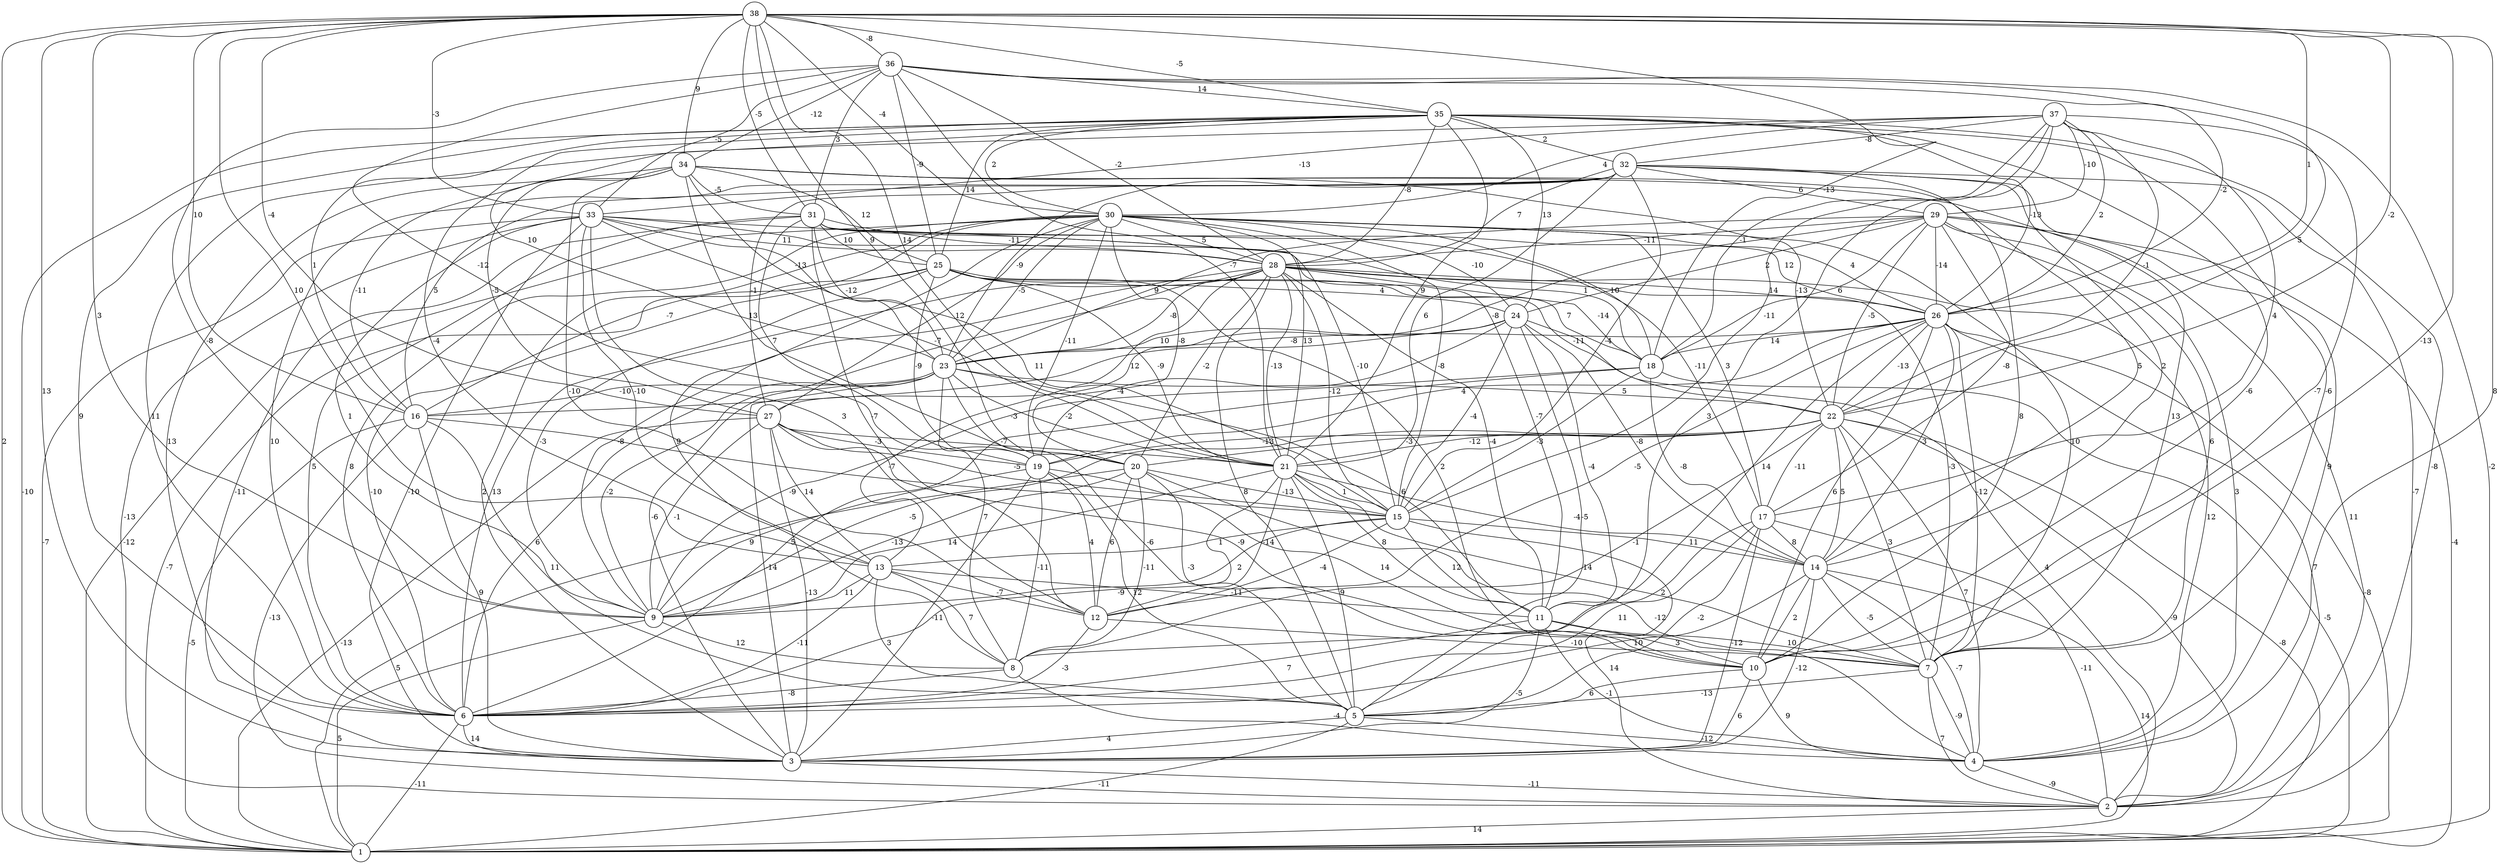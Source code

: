 graph { 
	 fontname="Helvetica,Arial,sans-serif" 
	 node [shape = circle]; 
	 38 -- 1 [label = "2"];
	 38 -- 3 [label = "13"];
	 38 -- 4 [label = "8"];
	 38 -- 9 [label = "3"];
	 38 -- 10 [label = "-13"];
	 38 -- 13 [label = "10"];
	 38 -- 16 [label = "10"];
	 38 -- 18 [label = "-13"];
	 38 -- 20 [label = "9"];
	 38 -- 21 [label = "14"];
	 38 -- 22 [label = "-2"];
	 38 -- 26 [label = "1"];
	 38 -- 27 [label = "-4"];
	 38 -- 30 [label = "-4"];
	 38 -- 31 [label = "-5"];
	 38 -- 33 [label = "-3"];
	 38 -- 34 [label = "9"];
	 38 -- 35 [label = "-5"];
	 38 -- 36 [label = "-8"];
	 37 -- 5 [label = "3"];
	 37 -- 6 [label = "11"];
	 37 -- 10 [label = "-7"];
	 37 -- 15 [label = "-11"];
	 37 -- 17 [label = "4"];
	 37 -- 18 [label = "-1"];
	 37 -- 22 [label = "-1"];
	 37 -- 26 [label = "2"];
	 37 -- 29 [label = "-10"];
	 37 -- 30 [label = "4"];
	 37 -- 32 [label = "-8"];
	 37 -- 33 [label = "-13"];
	 36 -- 1 [label = "-2"];
	 36 -- 9 [label = "-8"];
	 36 -- 19 [label = "-12"];
	 36 -- 21 [label = "-7"];
	 36 -- 22 [label = "5"];
	 36 -- 25 [label = "-9"];
	 36 -- 26 [label = "-2"];
	 36 -- 28 [label = "-2"];
	 36 -- 31 [label = "3"];
	 36 -- 33 [label = "-5"];
	 36 -- 34 [label = "-12"];
	 36 -- 35 [label = "14"];
	 35 -- 1 [label = "-10"];
	 35 -- 2 [label = "-8"];
	 35 -- 6 [label = "9"];
	 35 -- 7 [label = "-6"];
	 35 -- 10 [label = "-6"];
	 35 -- 13 [label = "-4"];
	 35 -- 16 [label = "1"];
	 35 -- 21 [label = "9"];
	 35 -- 23 [label = "10"];
	 35 -- 24 [label = "13"];
	 35 -- 25 [label = "14"];
	 35 -- 26 [label = "-13"];
	 35 -- 28 [label = "-8"];
	 35 -- 30 [label = "2"];
	 35 -- 32 [label = "2"];
	 34 -- 6 [label = "13"];
	 34 -- 7 [label = "13"];
	 34 -- 12 [label = "-10"];
	 34 -- 14 [label = "5"];
	 34 -- 16 [label = "-11"];
	 34 -- 20 [label = "13"];
	 34 -- 22 [label = "-13"];
	 34 -- 23 [label = "-13"];
	 34 -- 25 [label = "12"];
	 34 -- 27 [label = "-5"];
	 34 -- 31 [label = "-5"];
	 33 -- 1 [label = "-7"];
	 33 -- 2 [label = "-13"];
	 33 -- 3 [label = "-10"];
	 33 -- 9 [label = "1"];
	 33 -- 11 [label = "-7"];
	 33 -- 12 [label = "3"];
	 33 -- 13 [label = "-10"];
	 33 -- 15 [label = "11"];
	 33 -- 18 [label = "1"];
	 33 -- 21 [label = "-7"];
	 33 -- 28 [label = "11"];
	 32 -- 2 [label = "-7"];
	 32 -- 4 [label = "9"];
	 32 -- 6 [label = "10"];
	 32 -- 10 [label = "8"];
	 32 -- 14 [label = "2"];
	 32 -- 15 [label = "-4"];
	 32 -- 16 [label = "5"];
	 32 -- 21 [label = "6"];
	 32 -- 23 [label = "-9"];
	 32 -- 27 [label = "-1"];
	 32 -- 28 [label = "7"];
	 32 -- 29 [label = "6"];
	 31 -- 3 [label = "-11"];
	 31 -- 6 [label = "5"];
	 31 -- 12 [label = "-7"];
	 31 -- 15 [label = "-10"];
	 31 -- 17 [label = "-11"];
	 31 -- 19 [label = "7"];
	 31 -- 23 [label = "-12"];
	 31 -- 25 [label = "10"];
	 31 -- 26 [label = "12"];
	 31 -- 28 [label = "-11"];
	 30 -- 1 [label = "-12"];
	 30 -- 3 [label = "2"];
	 30 -- 6 [label = "8"];
	 30 -- 7 [label = "10"];
	 30 -- 8 [label = "9"];
	 30 -- 15 [label = "-8"];
	 30 -- 16 [label = "-7"];
	 30 -- 17 [label = "3"];
	 30 -- 18 [label = "10"];
	 30 -- 19 [label = "-11"];
	 30 -- 20 [label = "-8"];
	 30 -- 21 [label = "13"];
	 30 -- 23 [label = "-5"];
	 30 -- 24 [label = "-10"];
	 30 -- 26 [label = "4"];
	 30 -- 27 [label = "12"];
	 30 -- 28 [label = "5"];
	 29 -- 1 [label = "-4"];
	 29 -- 2 [label = "11"];
	 29 -- 4 [label = "3"];
	 29 -- 7 [label = "6"];
	 29 -- 17 [label = "-8"];
	 29 -- 18 [label = "6"];
	 29 -- 22 [label = "-5"];
	 29 -- 23 [label = "9"];
	 29 -- 24 [label = "2"];
	 29 -- 26 [label = "-14"];
	 29 -- 27 [label = "-8"];
	 29 -- 28 [label = "-11"];
	 28 -- 3 [label = "-6"];
	 28 -- 4 [label = "12"];
	 28 -- 5 [label = "8"];
	 28 -- 6 [label = "13"];
	 28 -- 7 [label = "-3"];
	 28 -- 9 [label = "-8"];
	 28 -- 11 [label = "-4"];
	 28 -- 13 [label = "-3"];
	 28 -- 15 [label = "-12"];
	 28 -- 18 [label = "-14"];
	 28 -- 20 [label = "-2"];
	 28 -- 21 [label = "-13"];
	 28 -- 23 [label = "-8"];
	 28 -- 26 [label = "14"];
	 27 -- 1 [label = "-13"];
	 27 -- 3 [label = "-13"];
	 27 -- 9 [label = "-1"];
	 27 -- 10 [label = "-9"];
	 27 -- 13 [label = "14"];
	 27 -- 15 [label = "-5"];
	 27 -- 19 [label = "-3"];
	 27 -- 21 [label = "-7"];
	 26 -- 1 [label = "-8"];
	 26 -- 2 [label = "7"];
	 26 -- 7 [label = "-12"];
	 26 -- 10 [label = "6"];
	 26 -- 11 [label = "14"];
	 26 -- 12 [label = "-5"];
	 26 -- 14 [label = "-3"];
	 26 -- 18 [label = "14"];
	 26 -- 19 [label = "4"];
	 26 -- 22 [label = "-13"];
	 26 -- 23 [label = "-8"];
	 25 -- 1 [label = "-7"];
	 25 -- 6 [label = "-10"];
	 25 -- 9 [label = "-3"];
	 25 -- 10 [label = "2"];
	 25 -- 18 [label = "7"];
	 25 -- 19 [label = "-9"];
	 25 -- 21 [label = "-9"];
	 25 -- 22 [label = "-11"];
	 25 -- 24 [label = "4"];
	 24 -- 2 [label = "4"];
	 24 -- 5 [label = "-5"];
	 24 -- 11 [label = "-4"];
	 24 -- 14 [label = "-8"];
	 24 -- 15 [label = "-4"];
	 24 -- 16 [label = "12"];
	 24 -- 19 [label = "-4"];
	 24 -- 23 [label = "10"];
	 23 -- 3 [label = "-14"];
	 23 -- 5 [label = "-6"];
	 23 -- 6 [label = "6"];
	 23 -- 8 [label = "7"];
	 23 -- 9 [label = "-2"];
	 23 -- 11 [label = "6"];
	 23 -- 16 [label = "-10"];
	 23 -- 21 [label = "-2"];
	 23 -- 22 [label = "5"];
	 22 -- 1 [label = "-8"];
	 22 -- 2 [label = "-9"];
	 22 -- 4 [label = "7"];
	 22 -- 7 [label = "3"];
	 22 -- 8 [label = "-1"];
	 22 -- 9 [label = "-5"];
	 22 -- 14 [label = "5"];
	 22 -- 17 [label = "-11"];
	 22 -- 19 [label = "-13"];
	 22 -- 20 [label = "-3"];
	 22 -- 21 [label = "-12"];
	 21 -- 5 [label = "9"];
	 21 -- 6 [label = "-9"];
	 21 -- 7 [label = "14"];
	 21 -- 9 [label = "14"];
	 21 -- 11 [label = "8"];
	 21 -- 12 [label = "-14"];
	 21 -- 14 [label = "-4"];
	 21 -- 15 [label = "1"];
	 20 -- 1 [label = "5"];
	 20 -- 4 [label = "-12"];
	 20 -- 8 [label = "-11"];
	 20 -- 9 [label = "-13"];
	 20 -- 10 [label = "-3"];
	 20 -- 12 [label = "6"];
	 20 -- 15 [label = "-13"];
	 19 -- 3 [label = "-11"];
	 19 -- 5 [label = "12"];
	 19 -- 7 [label = "14"];
	 19 -- 8 [label = "-11"];
	 19 -- 9 [label = "9"];
	 19 -- 12 [label = "4"];
	 18 -- 1 [label = "-5"];
	 18 -- 6 [label = "5"];
	 18 -- 9 [label = "-9"];
	 18 -- 14 [label = "-8"];
	 18 -- 15 [label = "-3"];
	 17 -- 2 [label = "-11"];
	 17 -- 3 [label = "-12"];
	 17 -- 5 [label = "-2"];
	 17 -- 6 [label = "11"];
	 17 -- 8 [label = "2"];
	 17 -- 14 [label = "8"];
	 16 -- 1 [label = "-5"];
	 16 -- 2 [label = "-13"];
	 16 -- 3 [label = "9"];
	 16 -- 5 [label = "11"];
	 16 -- 15 [label = "-7"];
	 15 -- 2 [label = "14"];
	 15 -- 9 [label = "2"];
	 15 -- 11 [label = "12"];
	 15 -- 12 [label = "-4"];
	 15 -- 13 [label = "1"];
	 15 -- 14 [label = "11"];
	 14 -- 1 [label = "14"];
	 14 -- 3 [label = "-12"];
	 14 -- 4 [label = "-7"];
	 14 -- 6 [label = "10"];
	 14 -- 7 [label = "-5"];
	 14 -- 10 [label = "2"];
	 13 -- 5 [label = "3"];
	 13 -- 6 [label = "-11"];
	 13 -- 8 [label = "7"];
	 13 -- 9 [label = "11"];
	 13 -- 11 [label = "-11"];
	 13 -- 12 [label = "-7"];
	 12 -- 6 [label = "-3"];
	 12 -- 7 [label = "-10"];
	 11 -- 3 [label = "-5"];
	 11 -- 4 [label = "-1"];
	 11 -- 6 [label = "7"];
	 11 -- 7 [label = "10"];
	 11 -- 10 [label = "3"];
	 10 -- 3 [label = "6"];
	 10 -- 4 [label = "9"];
	 10 -- 5 [label = "6"];
	 9 -- 1 [label = "5"];
	 9 -- 8 [label = "12"];
	 8 -- 4 [label = "-4"];
	 8 -- 6 [label = "-8"];
	 7 -- 2 [label = "7"];
	 7 -- 4 [label = "-9"];
	 7 -- 5 [label = "-13"];
	 6 -- 1 [label = "-11"];
	 6 -- 3 [label = "14"];
	 5 -- 1 [label = "-11"];
	 5 -- 3 [label = "4"];
	 5 -- 4 [label = "-12"];
	 4 -- 2 [label = "-9"];
	 3 -- 2 [label = "-11"];
	 2 -- 1 [label = "14"];
	 1;
	 2;
	 3;
	 4;
	 5;
	 6;
	 7;
	 8;
	 9;
	 10;
	 11;
	 12;
	 13;
	 14;
	 15;
	 16;
	 17;
	 18;
	 19;
	 20;
	 21;
	 22;
	 23;
	 24;
	 25;
	 26;
	 27;
	 28;
	 29;
	 30;
	 31;
	 32;
	 33;
	 34;
	 35;
	 36;
	 37;
	 38;
}
